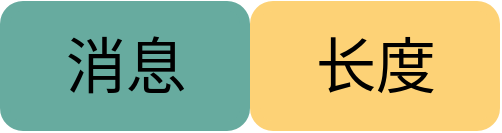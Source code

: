 <mxfile version="14.4.8" type="github"><diagram id="3228e29e-7158-1315-38df-8450db1d8a1d" name="Page-1"><mxGraphModel dx="699" dy="700" grid="1" gridSize="10" guides="1" tooltips="1" connect="1" arrows="1" fold="1" page="1" pageScale="1" pageWidth="600" pageHeight="200" background="#ffffff" math="0" shadow="0"><root><mxCell id="0"/><mxCell id="1" parent="0"/><mxCell id="aMB2SkQLuwcF9kNnRCJI-1" value="&lt;font style=&quot;font-size: 30px;&quot;&gt;消息&lt;/font&gt;" style="rounded=1;whiteSpace=wrap;html=1;strokeWidth=5;fontSize=30;strokeColor=#67AB9F;fillColor=#67AB9F;" parent="1" vertex="1"><mxGeometry x="192.5" y="70" width="120" height="60" as="geometry"/></mxCell><mxCell id="aMB2SkQLuwcF9kNnRCJI-2" value="&lt;font style=&quot;font-size: 30px&quot;&gt;长度&lt;/font&gt;" style="rounded=1;whiteSpace=wrap;html=1;strokeWidth=5;fillColor=#FDD276;strokeColor=#FDD276;fontSize=30;" parent="1" vertex="1"><mxGeometry x="317.5" y="70" width="120" height="60" as="geometry"/></mxCell></root></mxGraphModel></diagram></mxfile>